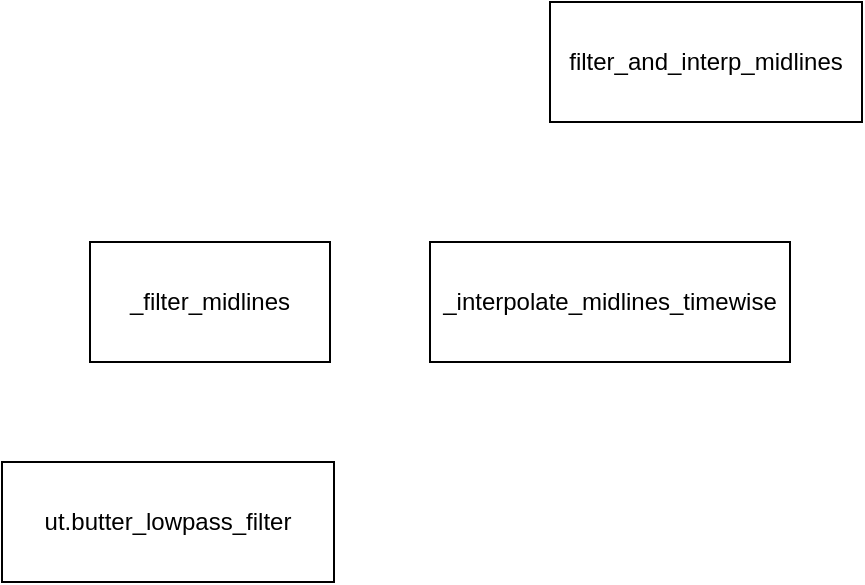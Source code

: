 <mxfile version="21.1.2" type="device">
  <diagram name="Page-1" id="sm2U4ZQPKXl9JLiiWQKx">
    <mxGraphModel dx="562" dy="878" grid="1" gridSize="10" guides="1" tooltips="1" connect="1" arrows="1" fold="1" page="1" pageScale="1" pageWidth="827" pageHeight="1169" math="0" shadow="0">
      <root>
        <mxCell id="0" />
        <mxCell id="1" parent="0" />
        <mxCell id="uzhLlgMpRvEke2GmTLo1-1" value="filter_and_interp_midlines" style="rounded=0;whiteSpace=wrap;html=1;" vertex="1" parent="1">
          <mxGeometry x="294" y="230" width="156" height="60" as="geometry" />
        </mxCell>
        <mxCell id="uzhLlgMpRvEke2GmTLo1-2" value="_filter_midlines" style="rounded=0;whiteSpace=wrap;html=1;" vertex="1" parent="1">
          <mxGeometry x="64" y="350" width="120" height="60" as="geometry" />
        </mxCell>
        <mxCell id="uzhLlgMpRvEke2GmTLo1-3" value="_interpolate_midlines_timewise" style="rounded=0;whiteSpace=wrap;html=1;" vertex="1" parent="1">
          <mxGeometry x="234" y="350" width="180" height="60" as="geometry" />
        </mxCell>
        <mxCell id="uzhLlgMpRvEke2GmTLo1-4" value="ut.butter_lowpass_filter" style="rounded=0;whiteSpace=wrap;html=1;" vertex="1" parent="1">
          <mxGeometry x="20" y="460" width="166" height="60" as="geometry" />
        </mxCell>
      </root>
    </mxGraphModel>
  </diagram>
</mxfile>
